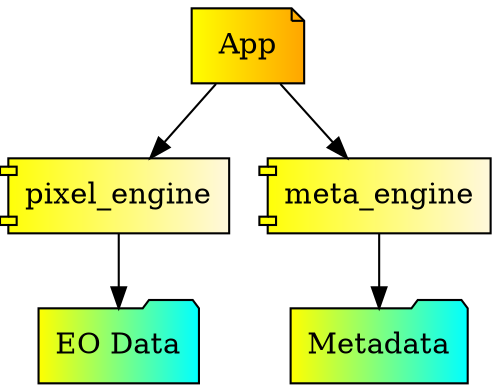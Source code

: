 digraph G {

node [style=filled, fillcolor="yellow:orange",shape=note]
n0[label="App"]
node [style=filled, fillcolor="yellow:cornsilk",shape=component]
n1[label="pixel_engine"]
n2[label="meta_engine"]
node [style=filled, fillcolor="yellow:cyan",shape=folder]
n3[label="EO Data"]
n4[label="Metadata"]

n0->n1
n0->n2

n1->n3
n2->n4


}
